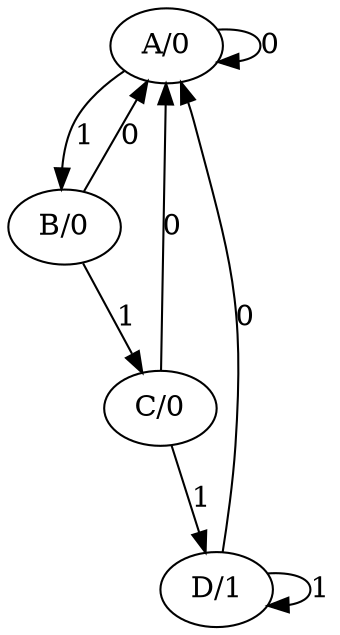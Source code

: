 digraph  {
"A/0";
"B/0";
"C/0";
"D/1";
"A/0" -> "B/0"  [key=0, label=1];
"A/0" -> "A/0"  [key=0, label=0];
"B/0" -> "C/0"  [key=0, label=1];
"B/0" -> "A/0"  [key=0, label=0];
"C/0" -> "D/1"  [key=0, label=1];
"C/0" -> "A/0"  [key=0, label=0];
"D/1" -> "D/1"  [key=0, label=1];
"D/1" -> "A/0"  [key=0, label=0];
}
